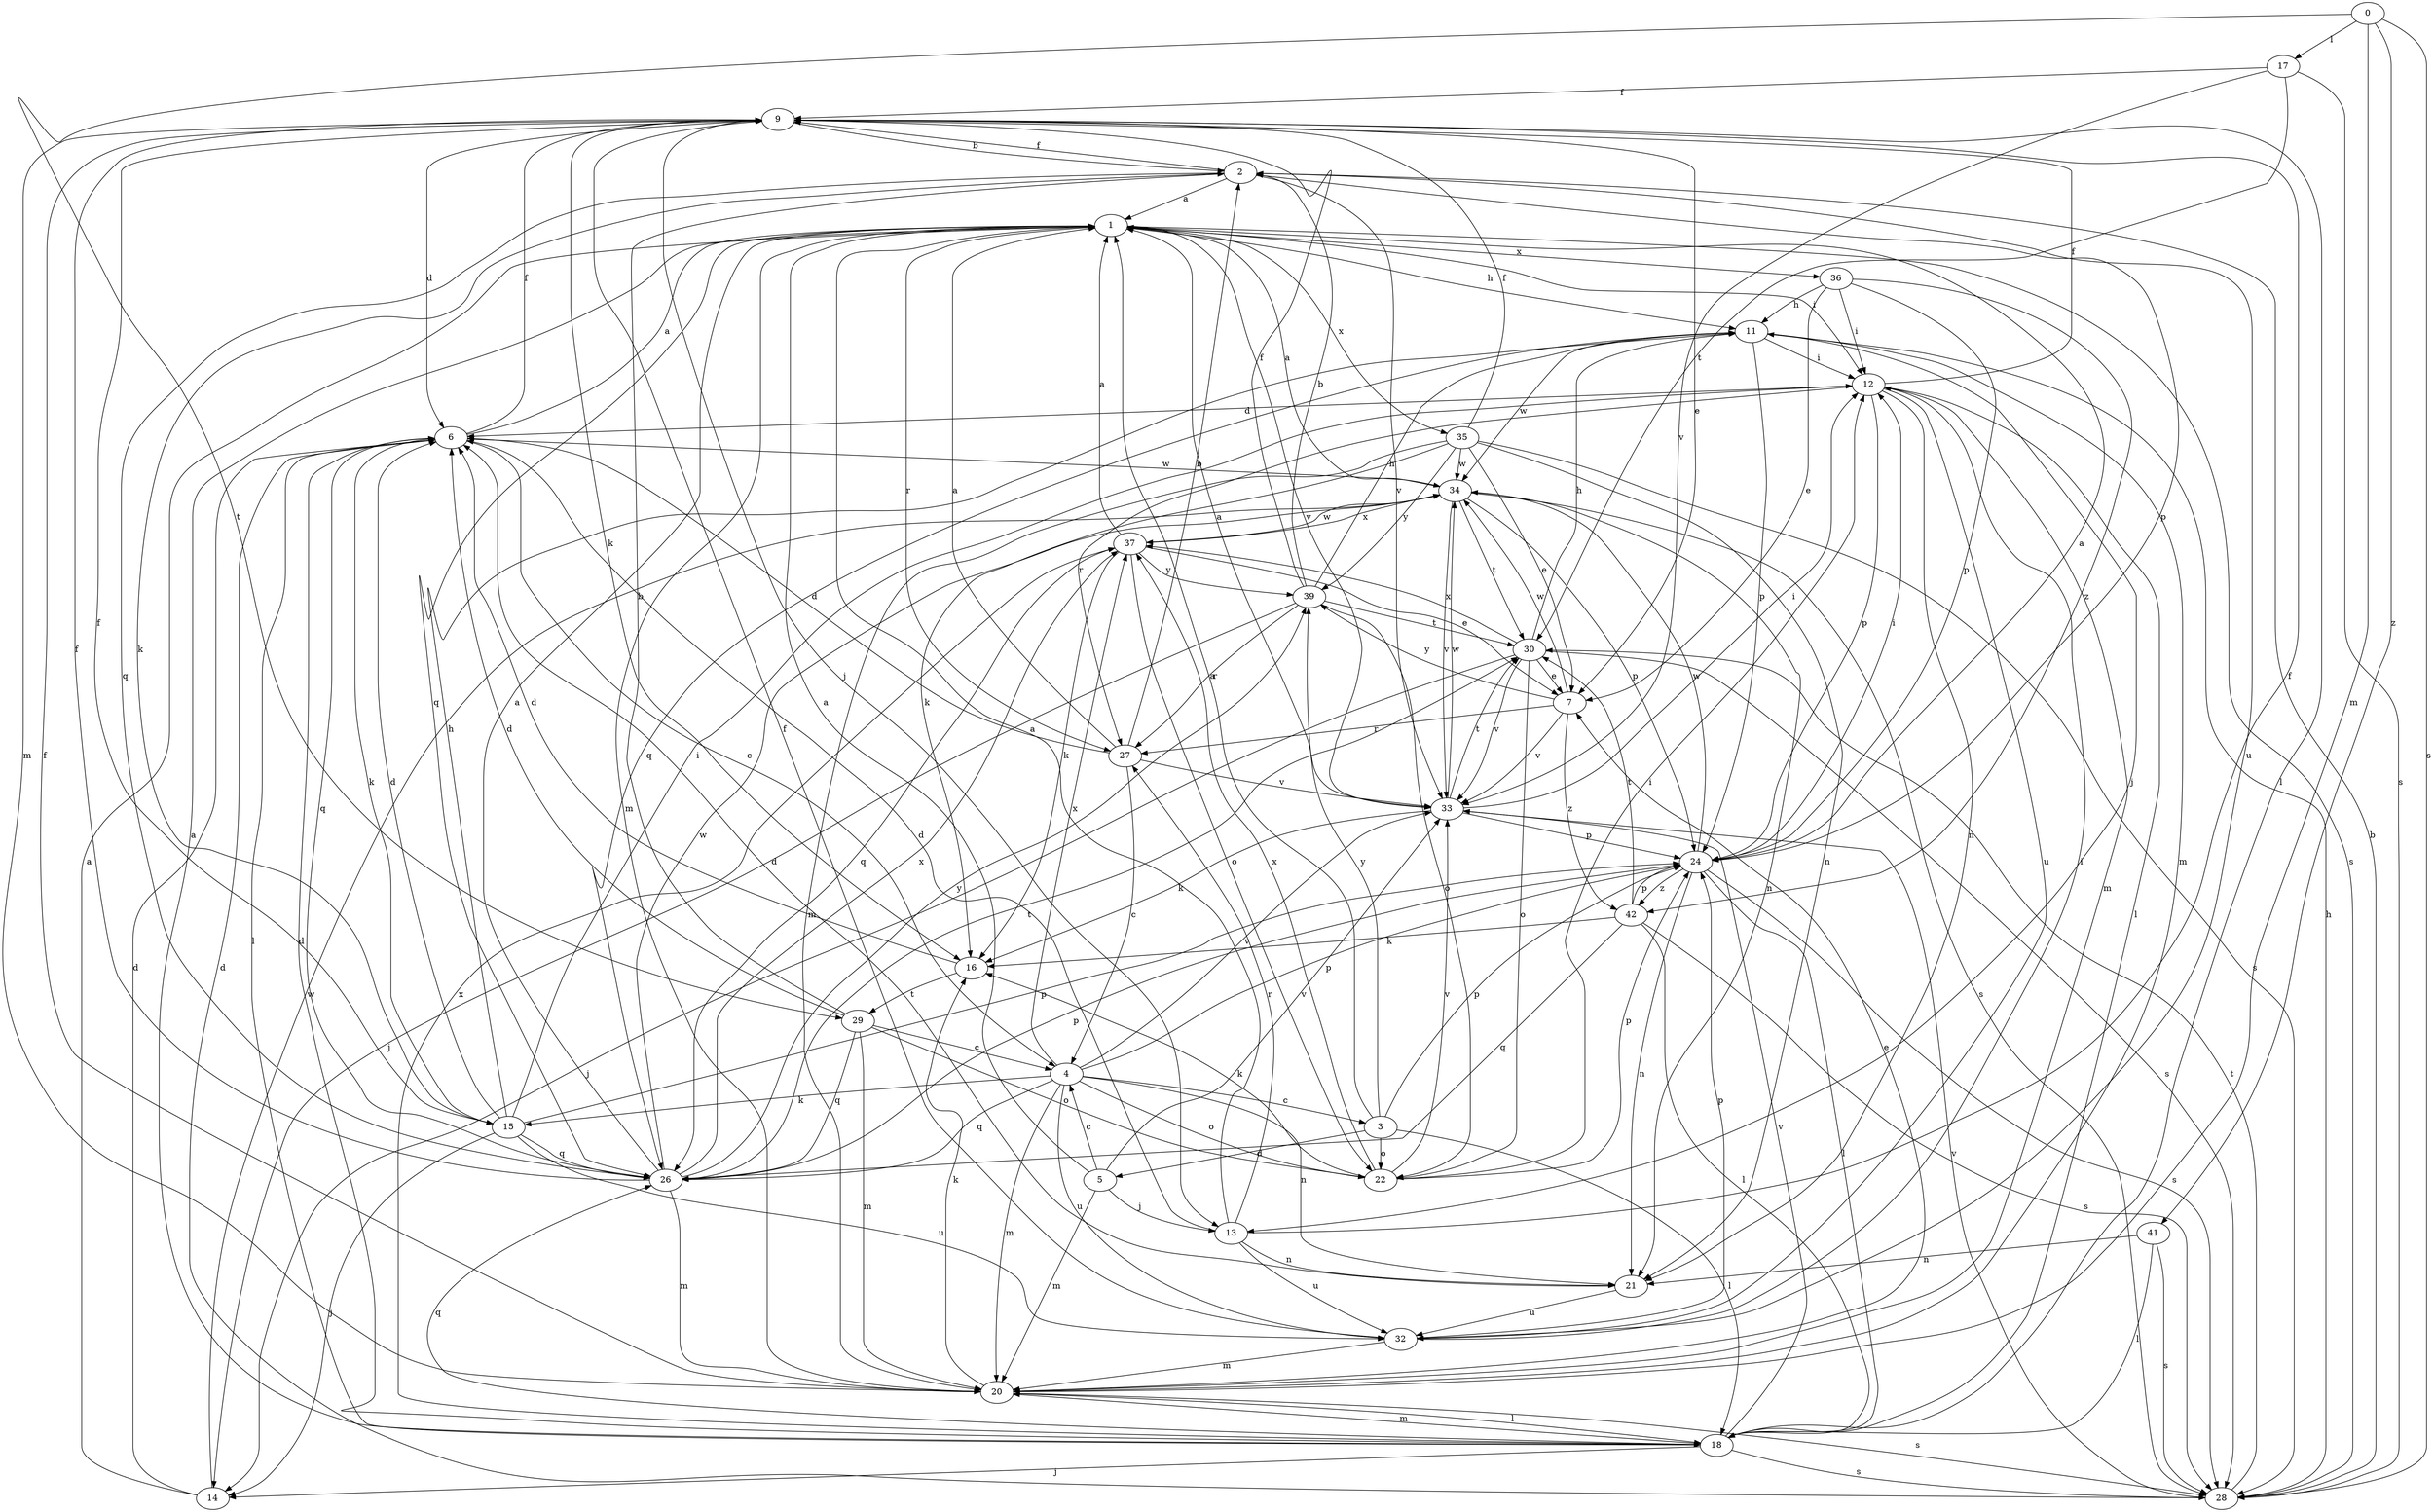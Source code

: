 strict digraph  {
0;
1;
2;
3;
4;
5;
6;
7;
9;
11;
12;
13;
14;
15;
16;
17;
18;
20;
21;
22;
24;
26;
27;
28;
29;
30;
32;
33;
34;
35;
36;
37;
39;
41;
42;
0 -> 17  [label=l];
0 -> 20  [label=m];
0 -> 28  [label=s];
0 -> 29  [label=t];
0 -> 41  [label=z];
1 -> 11  [label=h];
1 -> 12  [label=i];
1 -> 20  [label=m];
1 -> 26  [label=q];
1 -> 27  [label=r];
1 -> 28  [label=s];
1 -> 33  [label=v];
1 -> 35  [label=x];
1 -> 36  [label=x];
2 -> 1  [label=a];
2 -> 9  [label=f];
2 -> 15  [label=k];
2 -> 24  [label=p];
2 -> 26  [label=q];
2 -> 32  [label=u];
2 -> 33  [label=v];
3 -> 1  [label=a];
3 -> 5  [label=d];
3 -> 18  [label=l];
3 -> 22  [label=o];
3 -> 24  [label=p];
3 -> 39  [label=y];
4 -> 3  [label=c];
4 -> 15  [label=k];
4 -> 20  [label=m];
4 -> 21  [label=n];
4 -> 22  [label=o];
4 -> 24  [label=p];
4 -> 26  [label=q];
4 -> 32  [label=u];
4 -> 33  [label=v];
4 -> 37  [label=x];
5 -> 1  [label=a];
5 -> 4  [label=c];
5 -> 13  [label=j];
5 -> 20  [label=m];
5 -> 33  [label=v];
6 -> 1  [label=a];
6 -> 4  [label=c];
6 -> 9  [label=f];
6 -> 15  [label=k];
6 -> 18  [label=l];
6 -> 26  [label=q];
6 -> 34  [label=w];
7 -> 27  [label=r];
7 -> 33  [label=v];
7 -> 34  [label=w];
7 -> 39  [label=y];
7 -> 42  [label=z];
9 -> 2  [label=b];
9 -> 6  [label=d];
9 -> 7  [label=e];
9 -> 13  [label=j];
9 -> 16  [label=k];
9 -> 18  [label=l];
9 -> 20  [label=m];
11 -> 12  [label=i];
11 -> 13  [label=j];
11 -> 20  [label=m];
11 -> 24  [label=p];
11 -> 26  [label=q];
11 -> 34  [label=w];
12 -> 6  [label=d];
12 -> 9  [label=f];
12 -> 18  [label=l];
12 -> 20  [label=m];
12 -> 21  [label=n];
12 -> 24  [label=p];
12 -> 27  [label=r];
12 -> 32  [label=u];
13 -> 1  [label=a];
13 -> 6  [label=d];
13 -> 9  [label=f];
13 -> 21  [label=n];
13 -> 27  [label=r];
13 -> 32  [label=u];
14 -> 1  [label=a];
14 -> 6  [label=d];
14 -> 34  [label=w];
15 -> 6  [label=d];
15 -> 9  [label=f];
15 -> 11  [label=h];
15 -> 12  [label=i];
15 -> 14  [label=j];
15 -> 24  [label=p];
15 -> 26  [label=q];
15 -> 32  [label=u];
16 -> 6  [label=d];
16 -> 29  [label=t];
17 -> 9  [label=f];
17 -> 28  [label=s];
17 -> 30  [label=t];
17 -> 33  [label=v];
18 -> 1  [label=a];
18 -> 6  [label=d];
18 -> 14  [label=j];
18 -> 20  [label=m];
18 -> 26  [label=q];
18 -> 28  [label=s];
18 -> 33  [label=v];
18 -> 37  [label=x];
20 -> 7  [label=e];
20 -> 9  [label=f];
20 -> 16  [label=k];
20 -> 18  [label=l];
20 -> 28  [label=s];
21 -> 6  [label=d];
21 -> 32  [label=u];
22 -> 12  [label=i];
22 -> 16  [label=k];
22 -> 24  [label=p];
22 -> 33  [label=v];
22 -> 37  [label=x];
24 -> 1  [label=a];
24 -> 12  [label=i];
24 -> 18  [label=l];
24 -> 21  [label=n];
24 -> 28  [label=s];
24 -> 34  [label=w];
24 -> 42  [label=z];
26 -> 1  [label=a];
26 -> 9  [label=f];
26 -> 20  [label=m];
26 -> 24  [label=p];
26 -> 30  [label=t];
26 -> 34  [label=w];
26 -> 37  [label=x];
26 -> 39  [label=y];
27 -> 1  [label=a];
27 -> 2  [label=b];
27 -> 4  [label=c];
27 -> 6  [label=d];
27 -> 33  [label=v];
28 -> 2  [label=b];
28 -> 6  [label=d];
28 -> 11  [label=h];
28 -> 30  [label=t];
28 -> 33  [label=v];
29 -> 2  [label=b];
29 -> 4  [label=c];
29 -> 6  [label=d];
29 -> 20  [label=m];
29 -> 22  [label=o];
29 -> 26  [label=q];
30 -> 7  [label=e];
30 -> 11  [label=h];
30 -> 14  [label=j];
30 -> 22  [label=o];
30 -> 28  [label=s];
30 -> 33  [label=v];
30 -> 37  [label=x];
32 -> 9  [label=f];
32 -> 12  [label=i];
32 -> 20  [label=m];
32 -> 24  [label=p];
33 -> 1  [label=a];
33 -> 12  [label=i];
33 -> 16  [label=k];
33 -> 24  [label=p];
33 -> 30  [label=t];
33 -> 34  [label=w];
34 -> 1  [label=a];
34 -> 21  [label=n];
34 -> 24  [label=p];
34 -> 28  [label=s];
34 -> 30  [label=t];
34 -> 33  [label=v];
34 -> 37  [label=x];
35 -> 7  [label=e];
35 -> 9  [label=f];
35 -> 16  [label=k];
35 -> 20  [label=m];
35 -> 21  [label=n];
35 -> 28  [label=s];
35 -> 34  [label=w];
35 -> 39  [label=y];
36 -> 7  [label=e];
36 -> 11  [label=h];
36 -> 12  [label=i];
36 -> 24  [label=p];
36 -> 42  [label=z];
37 -> 1  [label=a];
37 -> 7  [label=e];
37 -> 16  [label=k];
37 -> 22  [label=o];
37 -> 26  [label=q];
37 -> 34  [label=w];
37 -> 39  [label=y];
39 -> 2  [label=b];
39 -> 9  [label=f];
39 -> 11  [label=h];
39 -> 14  [label=j];
39 -> 22  [label=o];
39 -> 27  [label=r];
39 -> 30  [label=t];
41 -> 18  [label=l];
41 -> 21  [label=n];
41 -> 28  [label=s];
42 -> 16  [label=k];
42 -> 18  [label=l];
42 -> 24  [label=p];
42 -> 26  [label=q];
42 -> 28  [label=s];
42 -> 30  [label=t];
}
